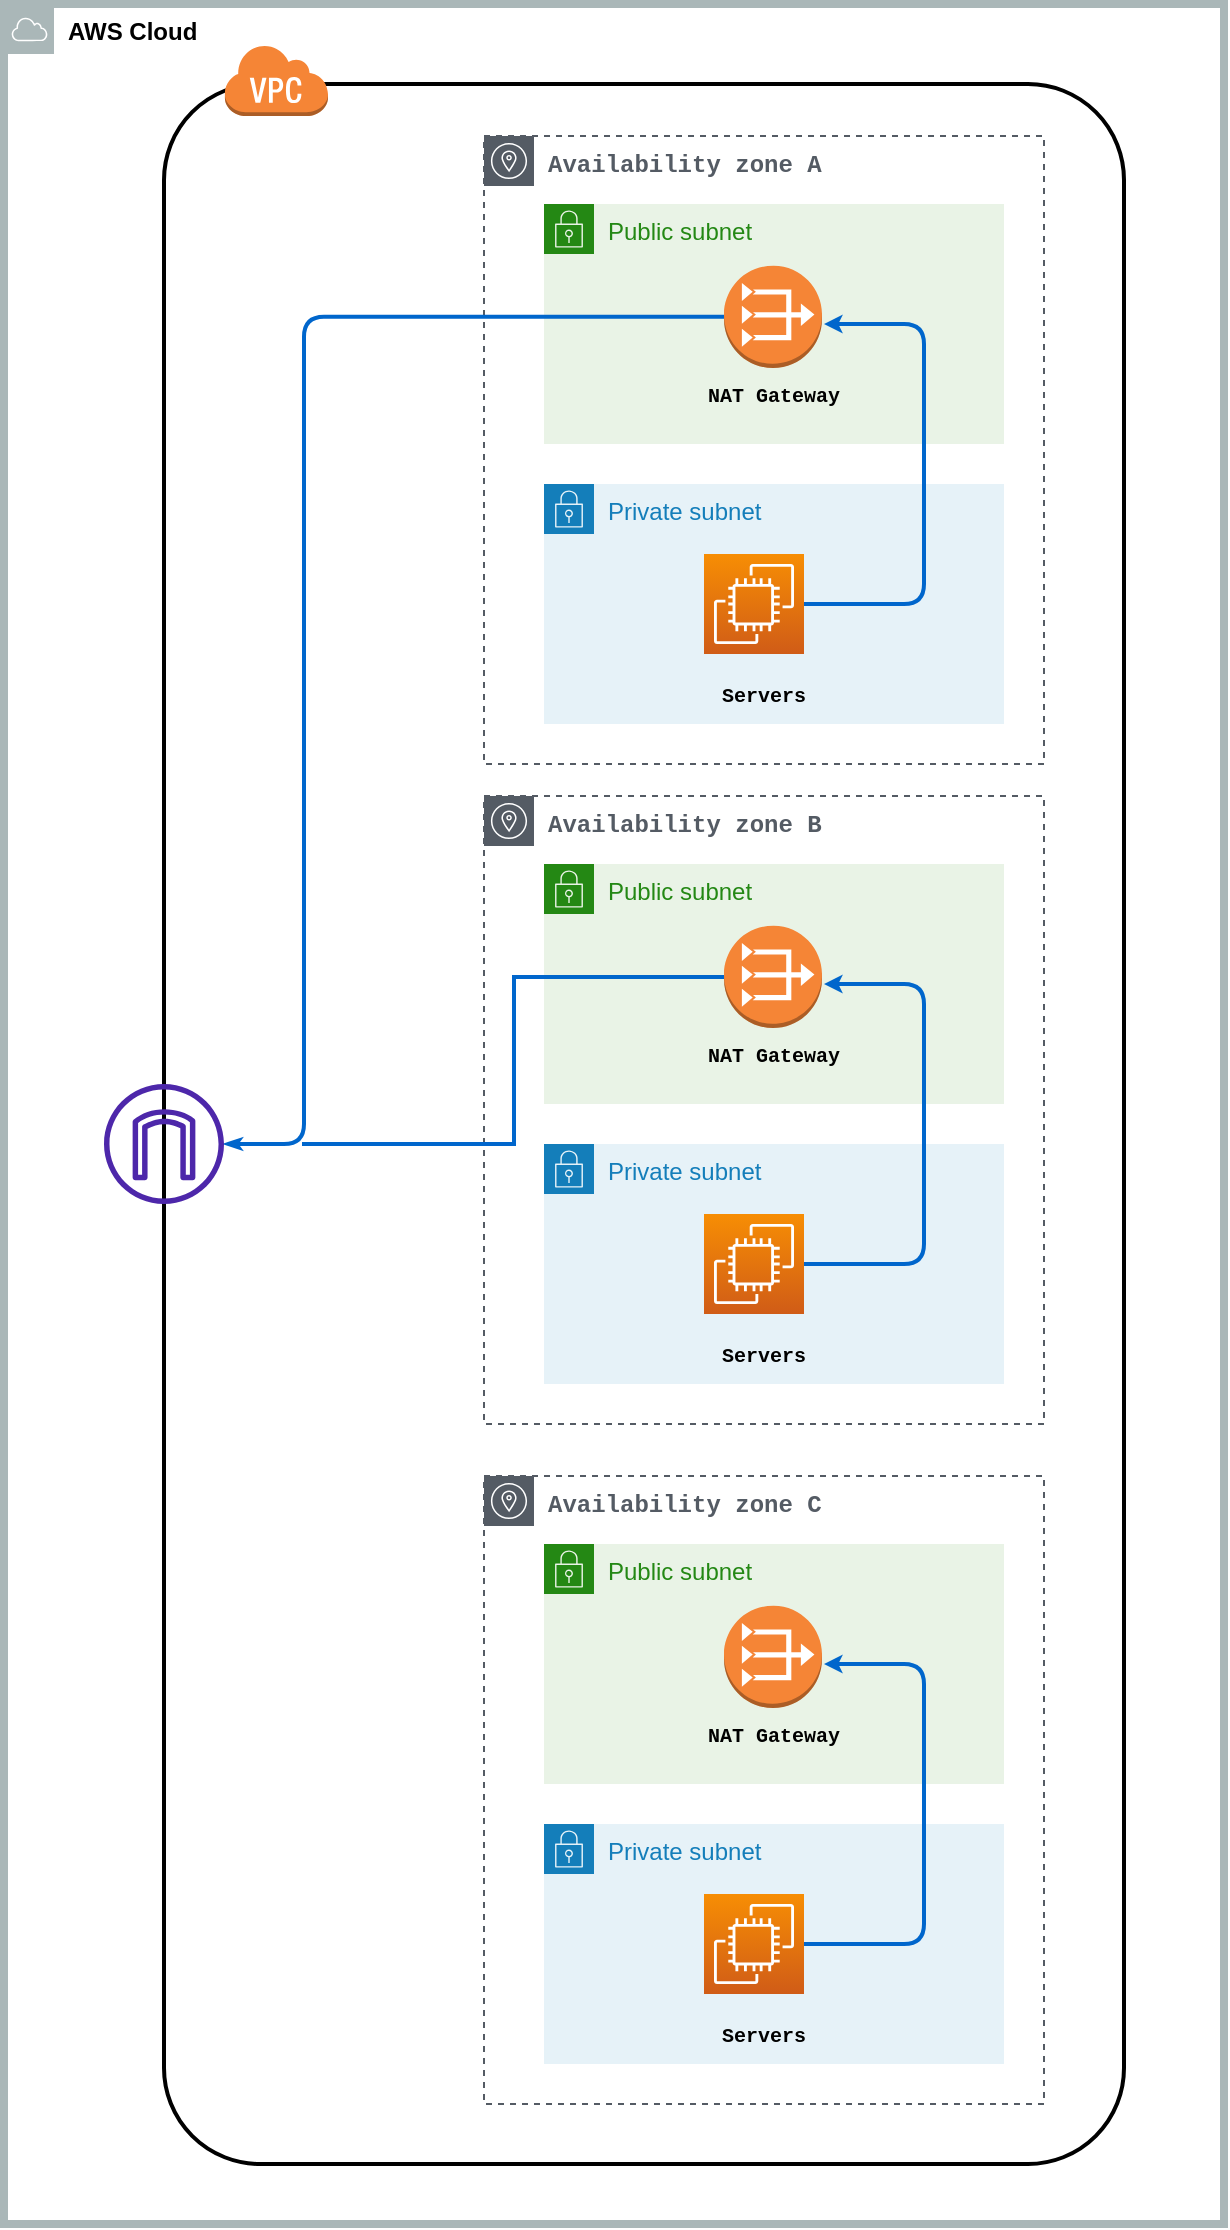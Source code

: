 <mxfile version="20.8.1" type="github">
  <diagram id="EzgrbMQAUa2cIdAqOmjm" name="Page-1">
    <mxGraphModel dx="828" dy="495" grid="1" gridSize="10" guides="1" tooltips="1" connect="1" arrows="1" fold="1" page="1" pageScale="1" pageWidth="850" pageHeight="1100" math="0" shadow="0">
      <root>
        <mxCell id="0" />
        <mxCell id="1" parent="0" />
        <mxCell id="kbXbTb3LC2adbICqrlRW-3" value="&lt;b&gt;&lt;font color=&quot;#000000&quot;&gt;AWS Cloud&lt;/font&gt;&lt;/b&gt;" style="sketch=0;outlineConnect=0;gradientColor=none;html=1;whiteSpace=wrap;fontSize=12;fontStyle=0;shape=mxgraph.aws4.group;grIcon=mxgraph.aws4.group_aws_cloud;strokeColor=#AAB7B8;fillColor=none;verticalAlign=top;align=left;spacingLeft=30;fontColor=#AAB7B8;dashed=0;strokeWidth=4;" vertex="1" parent="1">
          <mxGeometry x="140" y="120" width="610" height="1110" as="geometry" />
        </mxCell>
        <mxCell id="kbXbTb3LC2adbICqrlRW-4" value="" style="rounded=1;arcSize=10;dashed=0;fillColor=none;gradientColor=none;strokeWidth=2;" vertex="1" parent="1">
          <mxGeometry x="220" y="160" width="480" height="1040" as="geometry" />
        </mxCell>
        <mxCell id="kbXbTb3LC2adbICqrlRW-5" value="" style="dashed=0;html=1;shape=mxgraph.aws3.virtual_private_cloud;fillColor=#F58536;gradientColor=none;dashed=0;" vertex="1" parent="1">
          <mxGeometry x="250" y="140" width="52" height="36" as="geometry" />
        </mxCell>
        <mxCell id="kbXbTb3LC2adbICqrlRW-6" value="&lt;font face=&quot;Courier New&quot;&gt;&lt;b&gt;Availability zone A&lt;/b&gt;&lt;/font&gt;" style="sketch=0;outlineConnect=0;gradientColor=none;html=1;whiteSpace=wrap;fontSize=12;fontStyle=0;shape=mxgraph.aws4.group;grIcon=mxgraph.aws4.group_availability_zone;strokeColor=#545B64;fillColor=none;verticalAlign=top;align=left;spacingLeft=30;fontColor=#545B64;dashed=1;" vertex="1" parent="1">
          <mxGeometry x="380" y="186" width="280" height="314" as="geometry" />
        </mxCell>
        <mxCell id="kbXbTb3LC2adbICqrlRW-7" value="Public subnet" style="points=[[0,0],[0.25,0],[0.5,0],[0.75,0],[1,0],[1,0.25],[1,0.5],[1,0.75],[1,1],[0.75,1],[0.5,1],[0.25,1],[0,1],[0,0.75],[0,0.5],[0,0.25]];outlineConnect=0;gradientColor=none;html=1;whiteSpace=wrap;fontSize=12;fontStyle=0;container=1;pointerEvents=0;collapsible=0;recursiveResize=0;shape=mxgraph.aws4.group;grIcon=mxgraph.aws4.group_security_group;grStroke=0;strokeColor=#248814;fillColor=#E9F3E6;verticalAlign=top;align=left;spacingLeft=30;fontColor=#248814;dashed=0;" vertex="1" parent="1">
          <mxGeometry x="410" y="220" width="230" height="120" as="geometry" />
        </mxCell>
        <mxCell id="kbXbTb3LC2adbICqrlRW-8" value="Private subnet" style="points=[[0,0],[0.25,0],[0.5,0],[0.75,0],[1,0],[1,0.25],[1,0.5],[1,0.75],[1,1],[0.75,1],[0.5,1],[0.25,1],[0,1],[0,0.75],[0,0.5],[0,0.25]];outlineConnect=0;gradientColor=none;html=1;whiteSpace=wrap;fontSize=12;fontStyle=0;container=1;pointerEvents=0;collapsible=0;recursiveResize=0;shape=mxgraph.aws4.group;grIcon=mxgraph.aws4.group_security_group;grStroke=0;strokeColor=#147EBA;fillColor=#E6F2F8;verticalAlign=top;align=left;spacingLeft=30;fontColor=#147EBA;dashed=0;" vertex="1" parent="1">
          <mxGeometry x="410" y="360" width="230" height="120" as="geometry" />
        </mxCell>
        <mxCell id="kbXbTb3LC2adbICqrlRW-21" value="" style="sketch=0;points=[[0,0,0],[0.25,0,0],[0.5,0,0],[0.75,0,0],[1,0,0],[0,1,0],[0.25,1,0],[0.5,1,0],[0.75,1,0],[1,1,0],[0,0.25,0],[0,0.5,0],[0,0.75,0],[1,0.25,0],[1,0.5,0],[1,0.75,0]];outlineConnect=0;fontColor=#232F3E;gradientColor=#F78E04;gradientDirection=north;fillColor=#D05C17;strokeColor=#ffffff;dashed=0;verticalLabelPosition=bottom;verticalAlign=top;align=center;html=1;fontSize=12;fontStyle=0;aspect=fixed;shape=mxgraph.aws4.resourceIcon;resIcon=mxgraph.aws4.ec2;" vertex="1" parent="kbXbTb3LC2adbICqrlRW-8">
          <mxGeometry x="80" y="35" width="50" height="50" as="geometry" />
        </mxCell>
        <mxCell id="kbXbTb3LC2adbICqrlRW-22" value="" style="outlineConnect=0;dashed=0;verticalLabelPosition=bottom;verticalAlign=top;align=center;html=1;shape=mxgraph.aws3.vpc_nat_gateway;fillColor=#F58536;gradientColor=none;fontColor=#000000;" vertex="1" parent="1">
          <mxGeometry x="500" y="250.87" width="49" height="51.13" as="geometry" />
        </mxCell>
        <mxCell id="kbXbTb3LC2adbICqrlRW-45" style="edgeStyle=orthogonalEdgeStyle;rounded=1;orthogonalLoop=1;jettySize=auto;html=1;strokeColor=#0066CC;strokeWidth=2;fontFamily=Courier New;fontSize=10;fontColor=#000000;startSize=3;endSize=3;endArrow=classicThin;endFill=0;exitX=0;exitY=0.5;exitDx=0;exitDy=0;exitPerimeter=0;" edge="1" parent="1" source="kbXbTb3LC2adbICqrlRW-22" target="kbXbTb3LC2adbICqrlRW-23">
          <mxGeometry relative="1" as="geometry">
            <Array as="points">
              <mxPoint x="290" y="276" />
              <mxPoint x="290" y="690" />
            </Array>
          </mxGeometry>
        </mxCell>
        <mxCell id="kbXbTb3LC2adbICqrlRW-23" value="" style="sketch=0;outlineConnect=0;fontColor=#232F3E;gradientColor=none;fillColor=#4D27AA;strokeColor=none;dashed=0;verticalLabelPosition=bottom;verticalAlign=top;align=center;html=1;fontSize=12;fontStyle=0;aspect=fixed;pointerEvents=1;shape=mxgraph.aws4.internet_gateway;" vertex="1" parent="1">
          <mxGeometry x="190" y="660" width="60" height="60" as="geometry" />
        </mxCell>
        <mxCell id="kbXbTb3LC2adbICqrlRW-24" value="&lt;font face=&quot;Courier New&quot; style=&quot;font-size: 10px;&quot; data-font-src=&quot;https://fonts.googleapis.com/css?family=Architects+Daughter&quot;&gt;&lt;b&gt;Servers&lt;/b&gt;&lt;/font&gt;" style="text;html=1;strokeColor=none;fillColor=none;align=center;verticalAlign=middle;whiteSpace=wrap;rounded=0;fontColor=#000000;" vertex="1" parent="1">
          <mxGeometry x="490" y="450" width="60" height="30" as="geometry" />
        </mxCell>
        <mxCell id="kbXbTb3LC2adbICqrlRW-25" value="&lt;font face=&quot;Courier New&quot; style=&quot;font-size: 10px;&quot; data-font-src=&quot;https://fonts.googleapis.com/css?family=Architects+Daughter&quot;&gt;&lt;b&gt;NAT Gateway&lt;/b&gt;&lt;/font&gt;" style="text;html=1;strokeColor=none;fillColor=none;align=center;verticalAlign=middle;whiteSpace=wrap;rounded=0;fontColor=#000000;" vertex="1" parent="1">
          <mxGeometry x="480" y="300" width="90" height="30" as="geometry" />
        </mxCell>
        <mxCell id="kbXbTb3LC2adbICqrlRW-26" value="&lt;font face=&quot;Courier New&quot;&gt;&lt;b&gt;Availability zone B&lt;/b&gt;&lt;/font&gt;" style="sketch=0;outlineConnect=0;gradientColor=none;html=1;whiteSpace=wrap;fontSize=12;fontStyle=0;shape=mxgraph.aws4.group;grIcon=mxgraph.aws4.group_availability_zone;strokeColor=#545B64;fillColor=none;verticalAlign=top;align=left;spacingLeft=30;fontColor=#545B64;dashed=1;" vertex="1" parent="1">
          <mxGeometry x="380" y="516" width="280" height="314" as="geometry" />
        </mxCell>
        <mxCell id="kbXbTb3LC2adbICqrlRW-27" value="Public subnet" style="points=[[0,0],[0.25,0],[0.5,0],[0.75,0],[1,0],[1,0.25],[1,0.5],[1,0.75],[1,1],[0.75,1],[0.5,1],[0.25,1],[0,1],[0,0.75],[0,0.5],[0,0.25]];outlineConnect=0;gradientColor=none;html=1;whiteSpace=wrap;fontSize=12;fontStyle=0;container=1;pointerEvents=0;collapsible=0;recursiveResize=0;shape=mxgraph.aws4.group;grIcon=mxgraph.aws4.group_security_group;grStroke=0;strokeColor=#248814;fillColor=#E9F3E6;verticalAlign=top;align=left;spacingLeft=30;fontColor=#248814;dashed=0;" vertex="1" parent="1">
          <mxGeometry x="410" y="550" width="230" height="120" as="geometry" />
        </mxCell>
        <mxCell id="kbXbTb3LC2adbICqrlRW-28" value="Private subnet" style="points=[[0,0],[0.25,0],[0.5,0],[0.75,0],[1,0],[1,0.25],[1,0.5],[1,0.75],[1,1],[0.75,1],[0.5,1],[0.25,1],[0,1],[0,0.75],[0,0.5],[0,0.25]];outlineConnect=0;gradientColor=none;html=1;whiteSpace=wrap;fontSize=12;fontStyle=0;container=1;pointerEvents=0;collapsible=0;recursiveResize=0;shape=mxgraph.aws4.group;grIcon=mxgraph.aws4.group_security_group;grStroke=0;strokeColor=#147EBA;fillColor=#E6F2F8;verticalAlign=top;align=left;spacingLeft=30;fontColor=#147EBA;dashed=0;" vertex="1" parent="1">
          <mxGeometry x="410" y="690" width="230" height="120" as="geometry" />
        </mxCell>
        <mxCell id="kbXbTb3LC2adbICqrlRW-29" value="" style="sketch=0;points=[[0,0,0],[0.25,0,0],[0.5,0,0],[0.75,0,0],[1,0,0],[0,1,0],[0.25,1,0],[0.5,1,0],[0.75,1,0],[1,1,0],[0,0.25,0],[0,0.5,0],[0,0.75,0],[1,0.25,0],[1,0.5,0],[1,0.75,0]];outlineConnect=0;fontColor=#232F3E;gradientColor=#F78E04;gradientDirection=north;fillColor=#D05C17;strokeColor=#ffffff;dashed=0;verticalLabelPosition=bottom;verticalAlign=top;align=center;html=1;fontSize=12;fontStyle=0;aspect=fixed;shape=mxgraph.aws4.resourceIcon;resIcon=mxgraph.aws4.ec2;" vertex="1" parent="kbXbTb3LC2adbICqrlRW-28">
          <mxGeometry x="80" y="35" width="50" height="50" as="geometry" />
        </mxCell>
        <mxCell id="kbXbTb3LC2adbICqrlRW-47" value="" style="edgeStyle=orthogonalEdgeStyle;rounded=0;orthogonalLoop=1;jettySize=auto;html=1;strokeColor=#0066CC;strokeWidth=2;fontFamily=Courier New;fontSize=10;fontColor=#000000;endArrow=none;endFill=0;startSize=3;endSize=3;" edge="1" parent="1" source="kbXbTb3LC2adbICqrlRW-30">
          <mxGeometry relative="1" as="geometry">
            <mxPoint x="290" y="690" as="targetPoint" />
            <Array as="points">
              <mxPoint x="395" y="607" />
              <mxPoint x="395" y="690" />
              <mxPoint x="289" y="690" />
            </Array>
          </mxGeometry>
        </mxCell>
        <mxCell id="kbXbTb3LC2adbICqrlRW-30" value="" style="outlineConnect=0;dashed=0;verticalLabelPosition=bottom;verticalAlign=top;align=center;html=1;shape=mxgraph.aws3.vpc_nat_gateway;fillColor=#F58536;gradientColor=none;fontColor=#000000;" vertex="1" parent="1">
          <mxGeometry x="500" y="580.87" width="49" height="51.13" as="geometry" />
        </mxCell>
        <mxCell id="kbXbTb3LC2adbICqrlRW-31" value="&lt;font face=&quot;Courier New&quot; style=&quot;font-size: 10px;&quot; data-font-src=&quot;https://fonts.googleapis.com/css?family=Architects+Daughter&quot;&gt;&lt;b&gt;Servers&lt;/b&gt;&lt;/font&gt;" style="text;html=1;strokeColor=none;fillColor=none;align=center;verticalAlign=middle;whiteSpace=wrap;rounded=0;fontColor=#000000;" vertex="1" parent="1">
          <mxGeometry x="490" y="780" width="60" height="30" as="geometry" />
        </mxCell>
        <mxCell id="kbXbTb3LC2adbICqrlRW-32" value="&lt;font face=&quot;Courier New&quot; style=&quot;font-size: 10px;&quot; data-font-src=&quot;https://fonts.googleapis.com/css?family=Architects+Daughter&quot;&gt;&lt;b&gt;NAT Gateway&lt;/b&gt;&lt;/font&gt;" style="text;html=1;strokeColor=none;fillColor=none;align=center;verticalAlign=middle;whiteSpace=wrap;rounded=0;fontColor=#000000;" vertex="1" parent="1">
          <mxGeometry x="480" y="630" width="90" height="30" as="geometry" />
        </mxCell>
        <mxCell id="kbXbTb3LC2adbICqrlRW-33" value="&lt;font face=&quot;Courier New&quot;&gt;&lt;b&gt;Availability zone C&lt;/b&gt;&lt;/font&gt;" style="sketch=0;outlineConnect=0;gradientColor=none;html=1;whiteSpace=wrap;fontSize=12;fontStyle=0;shape=mxgraph.aws4.group;grIcon=mxgraph.aws4.group_availability_zone;strokeColor=#545B64;fillColor=none;verticalAlign=top;align=left;spacingLeft=30;fontColor=#545B64;dashed=1;" vertex="1" parent="1">
          <mxGeometry x="380" y="856" width="280" height="314" as="geometry" />
        </mxCell>
        <mxCell id="kbXbTb3LC2adbICqrlRW-34" value="Public subnet" style="points=[[0,0],[0.25,0],[0.5,0],[0.75,0],[1,0],[1,0.25],[1,0.5],[1,0.75],[1,1],[0.75,1],[0.5,1],[0.25,1],[0,1],[0,0.75],[0,0.5],[0,0.25]];outlineConnect=0;gradientColor=none;html=1;whiteSpace=wrap;fontSize=12;fontStyle=0;container=1;pointerEvents=0;collapsible=0;recursiveResize=0;shape=mxgraph.aws4.group;grIcon=mxgraph.aws4.group_security_group;grStroke=0;strokeColor=#248814;fillColor=#E9F3E6;verticalAlign=top;align=left;spacingLeft=30;fontColor=#248814;dashed=0;" vertex="1" parent="1">
          <mxGeometry x="410" y="890" width="230" height="120" as="geometry" />
        </mxCell>
        <mxCell id="kbXbTb3LC2adbICqrlRW-35" value="Private subnet" style="points=[[0,0],[0.25,0],[0.5,0],[0.75,0],[1,0],[1,0.25],[1,0.5],[1,0.75],[1,1],[0.75,1],[0.5,1],[0.25,1],[0,1],[0,0.75],[0,0.5],[0,0.25]];outlineConnect=0;gradientColor=none;html=1;whiteSpace=wrap;fontSize=12;fontStyle=0;container=1;pointerEvents=0;collapsible=0;recursiveResize=0;shape=mxgraph.aws4.group;grIcon=mxgraph.aws4.group_security_group;grStroke=0;strokeColor=#147EBA;fillColor=#E6F2F8;verticalAlign=top;align=left;spacingLeft=30;fontColor=#147EBA;dashed=0;" vertex="1" parent="1">
          <mxGeometry x="410" y="1030" width="230" height="120" as="geometry" />
        </mxCell>
        <mxCell id="kbXbTb3LC2adbICqrlRW-36" value="" style="sketch=0;points=[[0,0,0],[0.25,0,0],[0.5,0,0],[0.75,0,0],[1,0,0],[0,1,0],[0.25,1,0],[0.5,1,0],[0.75,1,0],[1,1,0],[0,0.25,0],[0,0.5,0],[0,0.75,0],[1,0.25,0],[1,0.5,0],[1,0.75,0]];outlineConnect=0;fontColor=#232F3E;gradientColor=#F78E04;gradientDirection=north;fillColor=#D05C17;strokeColor=#ffffff;dashed=0;verticalLabelPosition=bottom;verticalAlign=top;align=center;html=1;fontSize=12;fontStyle=0;aspect=fixed;shape=mxgraph.aws4.resourceIcon;resIcon=mxgraph.aws4.ec2;" vertex="1" parent="kbXbTb3LC2adbICqrlRW-35">
          <mxGeometry x="80" y="35" width="50" height="50" as="geometry" />
        </mxCell>
        <mxCell id="kbXbTb3LC2adbICqrlRW-37" value="" style="outlineConnect=0;dashed=0;verticalLabelPosition=bottom;verticalAlign=top;align=center;html=1;shape=mxgraph.aws3.vpc_nat_gateway;fillColor=#F58536;gradientColor=none;fontColor=#000000;" vertex="1" parent="1">
          <mxGeometry x="500" y="920.87" width="49" height="51.13" as="geometry" />
        </mxCell>
        <mxCell id="kbXbTb3LC2adbICqrlRW-38" value="&lt;font face=&quot;Courier New&quot; style=&quot;font-size: 10px;&quot; data-font-src=&quot;https://fonts.googleapis.com/css?family=Architects+Daughter&quot;&gt;&lt;b&gt;Servers&lt;/b&gt;&lt;/font&gt;" style="text;html=1;strokeColor=none;fillColor=none;align=center;verticalAlign=middle;whiteSpace=wrap;rounded=0;fontColor=#000000;" vertex="1" parent="1">
          <mxGeometry x="490" y="1120" width="60" height="30" as="geometry" />
        </mxCell>
        <mxCell id="kbXbTb3LC2adbICqrlRW-39" value="&lt;font face=&quot;Courier New&quot; style=&quot;font-size: 10px;&quot; data-font-src=&quot;https://fonts.googleapis.com/css?family=Architects+Daughter&quot;&gt;&lt;b&gt;NAT Gateway&lt;/b&gt;&lt;/font&gt;" style="text;html=1;strokeColor=none;fillColor=none;align=center;verticalAlign=middle;whiteSpace=wrap;rounded=0;fontColor=#000000;" vertex="1" parent="1">
          <mxGeometry x="480" y="970" width="90" height="30" as="geometry" />
        </mxCell>
        <mxCell id="kbXbTb3LC2adbICqrlRW-40" value="" style="endArrow=classic;html=1;fontFamily=Courier New;fontSize=10;fontColor=#000000;strokeColor=#0066CC;rounded=1;strokeWidth=2;endSize=3;startSize=3;" edge="1" parent="1">
          <mxGeometry width="50" height="50" relative="1" as="geometry">
            <mxPoint x="540" y="420" as="sourcePoint" />
            <mxPoint x="550" y="280" as="targetPoint" />
            <Array as="points">
              <mxPoint x="600" y="420" />
              <mxPoint x="600" y="280" />
            </Array>
          </mxGeometry>
        </mxCell>
        <mxCell id="kbXbTb3LC2adbICqrlRW-41" value="" style="endArrow=classic;html=1;fontFamily=Courier New;fontSize=10;fontColor=#000000;strokeColor=#0066CC;rounded=1;strokeWidth=2;endSize=3;startSize=3;" edge="1" parent="1">
          <mxGeometry width="50" height="50" relative="1" as="geometry">
            <mxPoint x="540" y="750" as="sourcePoint" />
            <mxPoint x="550" y="610" as="targetPoint" />
            <Array as="points">
              <mxPoint x="600" y="750" />
              <mxPoint x="600" y="610" />
            </Array>
          </mxGeometry>
        </mxCell>
        <mxCell id="kbXbTb3LC2adbICqrlRW-42" value="" style="endArrow=classic;html=1;fontFamily=Courier New;fontSize=10;fontColor=#000000;strokeColor=#0066CC;rounded=1;strokeWidth=2;endSize=3;startSize=3;" edge="1" parent="1">
          <mxGeometry width="50" height="50" relative="1" as="geometry">
            <mxPoint x="540" y="1090" as="sourcePoint" />
            <mxPoint x="550" y="950" as="targetPoint" />
            <Array as="points">
              <mxPoint x="600" y="1090" />
              <mxPoint x="600" y="950" />
            </Array>
          </mxGeometry>
        </mxCell>
      </root>
    </mxGraphModel>
  </diagram>
</mxfile>
